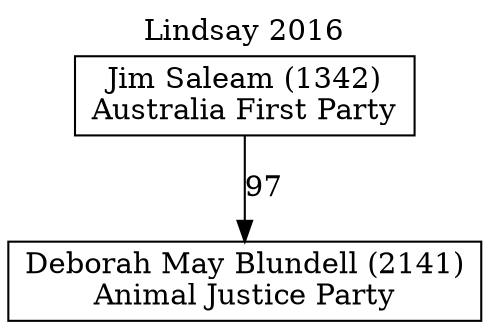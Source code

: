 // House preference flow
digraph "Deborah May Blundell (2141)_Lindsay_2016" {
	graph [label="Lindsay 2016" labelloc=t mclimit=10]
	node [shape=box]
	"Deborah May Blundell (2141)" [label="Deborah May Blundell (2141)
Animal Justice Party"]
	"Jim Saleam (1342)" [label="Jim Saleam (1342)
Australia First Party"]
	"Jim Saleam (1342)" -> "Deborah May Blundell (2141)" [label=97]
}
